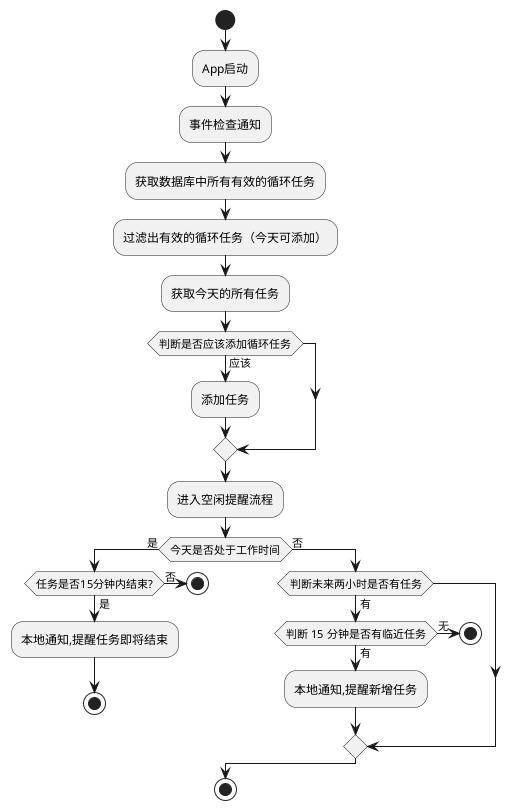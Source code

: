 @startuml
start
:App启动;
:事件检查通知;
:获取数据库中所有有效的循环任务;
:过滤出有效的循环任务（今天可添加）;
:获取今天的所有任务;
if (判断是否应该添加循环任务) then (应该)
    :添加任务;
endif
:进入空闲提醒流程;
if (今天是否处于工作时间) then (是)
    if (任务是否15分钟内结束?) then (是)
        :本地通知,提醒任务即将结束;
        stop
    else (否)
        stop
    endif
else (否)
    if (判断未来两小时是否有任务) then (有)
        if (判断 15 分钟是否有临近任务) then (有)
            :本地通知,提醒新增任务;
        else (无)
            stop
        endif
    endif
endif
stop
@enduml
